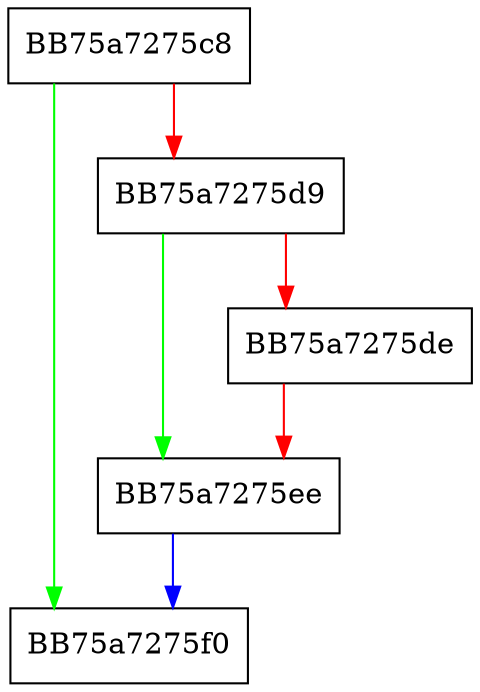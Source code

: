 digraph Release {
  node [shape="box"];
  graph [splines=ortho];
  BB75a7275c8 -> BB75a7275f0 [color="green"];
  BB75a7275c8 -> BB75a7275d9 [color="red"];
  BB75a7275d9 -> BB75a7275ee [color="green"];
  BB75a7275d9 -> BB75a7275de [color="red"];
  BB75a7275de -> BB75a7275ee [color="red"];
  BB75a7275ee -> BB75a7275f0 [color="blue"];
}